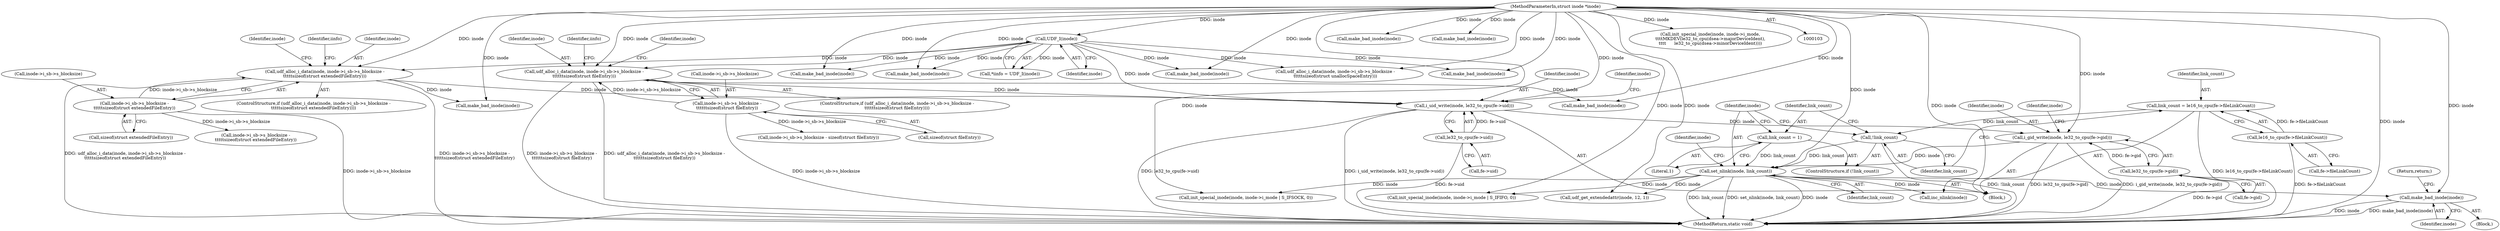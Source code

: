 digraph "0_linux_c03aa9f6e1f938618e6db2e23afef0574efeeb65@pointer" {
"1001100" [label="(Call,make_bad_inode(inode))"];
"1000702" [label="(Call,set_nlink(inode, link_count))"];
"1000594" [label="(Call,i_gid_write(inode, le32_to_cpu(fe->gid)))"];
"1000560" [label="(Call,i_uid_write(inode, le32_to_cpu(fe->uid)))"];
"1000116" [label="(Call,UDF_I(inode))"];
"1000104" [label="(MethodParameterIn,struct inode *inode)"];
"1000396" [label="(Call,udf_alloc_i_data(inode, inode->i_sb->s_blocksize -\n\t\t\t\t\tsizeof(struct extendedFileEntry)))"];
"1000398" [label="(Call,inode->i_sb->s_blocksize -\n\t\t\t\t\tsizeof(struct extendedFileEntry))"];
"1000452" [label="(Call,udf_alloc_i_data(inode, inode->i_sb->s_blocksize -\n\t\t\t\t\t\tsizeof(struct fileEntry)))"];
"1000454" [label="(Call,inode->i_sb->s_blocksize -\n\t\t\t\t\t\tsizeof(struct fileEntry))"];
"1000562" [label="(Call,le32_to_cpu(fe->uid))"];
"1000596" [label="(Call,le32_to_cpu(fe->gid))"];
"1000699" [label="(Call,link_count = 1)"];
"1000697" [label="(Call,!link_count)"];
"1000690" [label="(Call,link_count = le16_to_cpu(fe->fileLinkCount))"];
"1000692" [label="(Call,le16_to_cpu(fe->fileLinkCount))"];
"1000596" [label="(Call,le32_to_cpu(fe->gid))"];
"1000464" [label="(Identifier,inode)"];
"1000704" [label="(Identifier,link_count)"];
"1000183" [label="(Call,make_bad_inode(inode))"];
"1000690" [label="(Call,link_count = le16_to_cpu(fe->fileLinkCount))"];
"1001145" [label="(MethodReturn,static void)"];
"1000594" [label="(Call,i_gid_write(inode, le32_to_cpu(fe->gid)))"];
"1001101" [label="(Identifier,inode)"];
"1000562" [label="(Call,le32_to_cpu(fe->uid))"];
"1000310" [label="(Call,make_bad_inode(inode))"];
"1000478" [label="(Call,inode->i_sb->s_blocksize - sizeof(struct fileEntry))"];
"1001042" [label="(Call,init_special_inode(inode, inode->i_mode | S_IFSOCK, 0))"];
"1000520" [label="(Call,udf_alloc_i_data(inode, inode->i_sb->s_blocksize -\n\t\t\t\t\tsizeof(struct unallocSpaceEntry)))"];
"1000699" [label="(Call,link_count = 1)"];
"1000463" [label="(Call,make_bad_inode(inode))"];
"1001119" [label="(Call,udf_get_extendedattr(inode, 12, 1))"];
"1000114" [label="(Call,*iinfo = UDF_I(inode))"];
"1000454" [label="(Call,inode->i_sb->s_blocksize -\n\t\t\t\t\t\tsizeof(struct fileEntry))"];
"1000597" [label="(Call,fe->gid)"];
"1000693" [label="(Call,fe->fileLinkCount)"];
"1000707" [label="(Identifier,inode)"];
"1000455" [label="(Call,inode->i_sb->s_blocksize)"];
"1000563" [label="(Call,fe->uid)"];
"1000531" [label="(Call,make_bad_inode(inode))"];
"1000696" [label="(ControlStructure,if (!link_count))"];
"1000702" [label="(Call,set_nlink(inode, link_count))"];
"1001141" [label="(Call,make_bad_inode(inode))"];
"1000408" [label="(Identifier,inode)"];
"1000701" [label="(Literal,1)"];
"1000692" [label="(Call,le16_to_cpu(fe->fileLinkCount))"];
"1000422" [label="(Call,inode->i_sb->s_blocksize -\n\t\t\t\t\tsizeof(struct extendedFileEntry))"];
"1000105" [label="(Block,)"];
"1001100" [label="(Call,make_bad_inode(inode))"];
"1000451" [label="(ControlStructure,if (udf_alloc_i_data(inode, inode->i_sb->s_blocksize -\n\t\t\t\t\t\tsizeof(struct fileEntry))))"];
"1001032" [label="(Call,init_special_inode(inode, inode->i_mode | S_IFIFO, 0))"];
"1000605" [label="(Identifier,inode)"];
"1000156" [label="(Call,make_bad_inode(inode))"];
"1000398" [label="(Call,inode->i_sb->s_blocksize -\n\t\t\t\t\tsizeof(struct extendedFileEntry))"];
"1000395" [label="(ControlStructure,if (udf_alloc_i_data(inode, inode->i_sb->s_blocksize -\n\t\t\t\t\tsizeof(struct extendedFileEntry))))"];
"1000453" [label="(Identifier,inode)"];
"1000969" [label="(Call,inc_nlink(inode))"];
"1000399" [label="(Call,inode->i_sb->s_blocksize)"];
"1000413" [label="(Identifier,iinfo)"];
"1000104" [label="(MethodParameterIn,struct inode *inode)"];
"1000404" [label="(Call,sizeof(struct extendedFileEntry))"];
"1000691" [label="(Identifier,link_count)"];
"1000469" [label="(Identifier,iinfo)"];
"1000280" [label="(Call,make_bad_inode(inode))"];
"1000117" [label="(Identifier,inode)"];
"1000595" [label="(Identifier,inode)"];
"1000698" [label="(Identifier,link_count)"];
"1000571" [label="(Identifier,inode)"];
"1000407" [label="(Call,make_bad_inode(inode))"];
"1000703" [label="(Identifier,inode)"];
"1000116" [label="(Call,UDF_I(inode))"];
"1000560" [label="(Call,i_uid_write(inode, le32_to_cpu(fe->uid)))"];
"1001126" [label="(Call,init_special_inode(inode, inode->i_mode,\n\t\t\t\tMKDEV(le32_to_cpu(dsea->majorDeviceIdent),\n\t\t\t\t      le32_to_cpu(dsea->minorDeviceIdent))))"];
"1000700" [label="(Identifier,link_count)"];
"1000697" [label="(Call,!link_count)"];
"1000397" [label="(Identifier,inode)"];
"1000950" [label="(Block,)"];
"1000396" [label="(Call,udf_alloc_i_data(inode, inode->i_sb->s_blocksize -\n\t\t\t\t\tsizeof(struct extendedFileEntry)))"];
"1000452" [label="(Call,udf_alloc_i_data(inode, inode->i_sb->s_blocksize -\n\t\t\t\t\t\tsizeof(struct fileEntry)))"];
"1000561" [label="(Identifier,inode)"];
"1000460" [label="(Call,sizeof(struct fileEntry))"];
"1001102" [label="(Return,return;)"];
"1001100" -> "1000950"  [label="AST: "];
"1001100" -> "1001101"  [label="CFG: "];
"1001101" -> "1001100"  [label="AST: "];
"1001102" -> "1001100"  [label="CFG: "];
"1001100" -> "1001145"  [label="DDG: make_bad_inode(inode)"];
"1001100" -> "1001145"  [label="DDG: inode"];
"1000702" -> "1001100"  [label="DDG: inode"];
"1000104" -> "1001100"  [label="DDG: inode"];
"1000702" -> "1000105"  [label="AST: "];
"1000702" -> "1000704"  [label="CFG: "];
"1000703" -> "1000702"  [label="AST: "];
"1000704" -> "1000702"  [label="AST: "];
"1000707" -> "1000702"  [label="CFG: "];
"1000702" -> "1001145"  [label="DDG: set_nlink(inode, link_count)"];
"1000702" -> "1001145"  [label="DDG: inode"];
"1000702" -> "1001145"  [label="DDG: link_count"];
"1000594" -> "1000702"  [label="DDG: inode"];
"1000104" -> "1000702"  [label="DDG: inode"];
"1000699" -> "1000702"  [label="DDG: link_count"];
"1000697" -> "1000702"  [label="DDG: link_count"];
"1000702" -> "1000969"  [label="DDG: inode"];
"1000702" -> "1001032"  [label="DDG: inode"];
"1000702" -> "1001042"  [label="DDG: inode"];
"1000702" -> "1001119"  [label="DDG: inode"];
"1000594" -> "1000105"  [label="AST: "];
"1000594" -> "1000596"  [label="CFG: "];
"1000595" -> "1000594"  [label="AST: "];
"1000596" -> "1000594"  [label="AST: "];
"1000605" -> "1000594"  [label="CFG: "];
"1000594" -> "1001145"  [label="DDG: le32_to_cpu(fe->gid)"];
"1000594" -> "1001145"  [label="DDG: i_gid_write(inode, le32_to_cpu(fe->gid))"];
"1000560" -> "1000594"  [label="DDG: inode"];
"1000104" -> "1000594"  [label="DDG: inode"];
"1000596" -> "1000594"  [label="DDG: fe->gid"];
"1000560" -> "1000105"  [label="AST: "];
"1000560" -> "1000562"  [label="CFG: "];
"1000561" -> "1000560"  [label="AST: "];
"1000562" -> "1000560"  [label="AST: "];
"1000571" -> "1000560"  [label="CFG: "];
"1000560" -> "1001145"  [label="DDG: i_uid_write(inode, le32_to_cpu(fe->uid))"];
"1000560" -> "1001145"  [label="DDG: le32_to_cpu(fe->uid)"];
"1000116" -> "1000560"  [label="DDG: inode"];
"1000396" -> "1000560"  [label="DDG: inode"];
"1000452" -> "1000560"  [label="DDG: inode"];
"1000104" -> "1000560"  [label="DDG: inode"];
"1000562" -> "1000560"  [label="DDG: fe->uid"];
"1000116" -> "1000114"  [label="AST: "];
"1000116" -> "1000117"  [label="CFG: "];
"1000117" -> "1000116"  [label="AST: "];
"1000114" -> "1000116"  [label="CFG: "];
"1000116" -> "1000114"  [label="DDG: inode"];
"1000104" -> "1000116"  [label="DDG: inode"];
"1000116" -> "1000156"  [label="DDG: inode"];
"1000116" -> "1000183"  [label="DDG: inode"];
"1000116" -> "1000280"  [label="DDG: inode"];
"1000116" -> "1000310"  [label="DDG: inode"];
"1000116" -> "1000396"  [label="DDG: inode"];
"1000116" -> "1000452"  [label="DDG: inode"];
"1000116" -> "1000520"  [label="DDG: inode"];
"1000104" -> "1000103"  [label="AST: "];
"1000104" -> "1001145"  [label="DDG: inode"];
"1000104" -> "1000156"  [label="DDG: inode"];
"1000104" -> "1000183"  [label="DDG: inode"];
"1000104" -> "1000280"  [label="DDG: inode"];
"1000104" -> "1000310"  [label="DDG: inode"];
"1000104" -> "1000396"  [label="DDG: inode"];
"1000104" -> "1000407"  [label="DDG: inode"];
"1000104" -> "1000452"  [label="DDG: inode"];
"1000104" -> "1000463"  [label="DDG: inode"];
"1000104" -> "1000520"  [label="DDG: inode"];
"1000104" -> "1000531"  [label="DDG: inode"];
"1000104" -> "1000969"  [label="DDG: inode"];
"1000104" -> "1001032"  [label="DDG: inode"];
"1000104" -> "1001042"  [label="DDG: inode"];
"1000104" -> "1001119"  [label="DDG: inode"];
"1000104" -> "1001126"  [label="DDG: inode"];
"1000104" -> "1001141"  [label="DDG: inode"];
"1000396" -> "1000395"  [label="AST: "];
"1000396" -> "1000398"  [label="CFG: "];
"1000397" -> "1000396"  [label="AST: "];
"1000398" -> "1000396"  [label="AST: "];
"1000408" -> "1000396"  [label="CFG: "];
"1000413" -> "1000396"  [label="CFG: "];
"1000396" -> "1001145"  [label="DDG: udf_alloc_i_data(inode, inode->i_sb->s_blocksize -\n\t\t\t\t\tsizeof(struct extendedFileEntry))"];
"1000396" -> "1001145"  [label="DDG: inode->i_sb->s_blocksize -\n\t\t\t\t\tsizeof(struct extendedFileEntry)"];
"1000398" -> "1000396"  [label="DDG: inode->i_sb->s_blocksize"];
"1000396" -> "1000407"  [label="DDG: inode"];
"1000398" -> "1000404"  [label="CFG: "];
"1000399" -> "1000398"  [label="AST: "];
"1000404" -> "1000398"  [label="AST: "];
"1000398" -> "1001145"  [label="DDG: inode->i_sb->s_blocksize"];
"1000398" -> "1000422"  [label="DDG: inode->i_sb->s_blocksize"];
"1000452" -> "1000451"  [label="AST: "];
"1000452" -> "1000454"  [label="CFG: "];
"1000453" -> "1000452"  [label="AST: "];
"1000454" -> "1000452"  [label="AST: "];
"1000464" -> "1000452"  [label="CFG: "];
"1000469" -> "1000452"  [label="CFG: "];
"1000452" -> "1001145"  [label="DDG: udf_alloc_i_data(inode, inode->i_sb->s_blocksize -\n\t\t\t\t\t\tsizeof(struct fileEntry))"];
"1000452" -> "1001145"  [label="DDG: inode->i_sb->s_blocksize -\n\t\t\t\t\t\tsizeof(struct fileEntry)"];
"1000454" -> "1000452"  [label="DDG: inode->i_sb->s_blocksize"];
"1000452" -> "1000463"  [label="DDG: inode"];
"1000454" -> "1000460"  [label="CFG: "];
"1000455" -> "1000454"  [label="AST: "];
"1000460" -> "1000454"  [label="AST: "];
"1000454" -> "1001145"  [label="DDG: inode->i_sb->s_blocksize"];
"1000454" -> "1000478"  [label="DDG: inode->i_sb->s_blocksize"];
"1000562" -> "1000563"  [label="CFG: "];
"1000563" -> "1000562"  [label="AST: "];
"1000562" -> "1001145"  [label="DDG: fe->uid"];
"1000596" -> "1000597"  [label="CFG: "];
"1000597" -> "1000596"  [label="AST: "];
"1000596" -> "1001145"  [label="DDG: fe->gid"];
"1000699" -> "1000696"  [label="AST: "];
"1000699" -> "1000701"  [label="CFG: "];
"1000700" -> "1000699"  [label="AST: "];
"1000701" -> "1000699"  [label="AST: "];
"1000703" -> "1000699"  [label="CFG: "];
"1000697" -> "1000696"  [label="AST: "];
"1000697" -> "1000698"  [label="CFG: "];
"1000698" -> "1000697"  [label="AST: "];
"1000700" -> "1000697"  [label="CFG: "];
"1000703" -> "1000697"  [label="CFG: "];
"1000697" -> "1001145"  [label="DDG: !link_count"];
"1000690" -> "1000697"  [label="DDG: link_count"];
"1000690" -> "1000105"  [label="AST: "];
"1000690" -> "1000692"  [label="CFG: "];
"1000691" -> "1000690"  [label="AST: "];
"1000692" -> "1000690"  [label="AST: "];
"1000698" -> "1000690"  [label="CFG: "];
"1000690" -> "1001145"  [label="DDG: le16_to_cpu(fe->fileLinkCount)"];
"1000692" -> "1000690"  [label="DDG: fe->fileLinkCount"];
"1000692" -> "1000693"  [label="CFG: "];
"1000693" -> "1000692"  [label="AST: "];
"1000692" -> "1001145"  [label="DDG: fe->fileLinkCount"];
}
